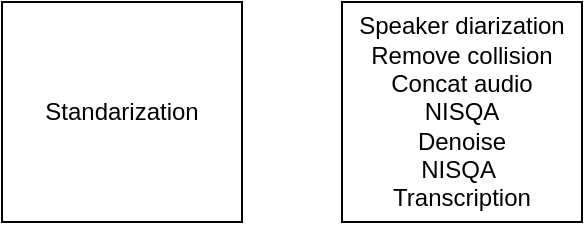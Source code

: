 <mxfile>
    <diagram id="IWB70TOukaZ4UGeHkPB8" name="Pipeline">
        <mxGraphModel dx="1196" dy="742" grid="1" gridSize="10" guides="1" tooltips="1" connect="1" arrows="1" fold="1" page="1" pageScale="1" pageWidth="850" pageHeight="1100" math="0" shadow="0">
            <root>
                <mxCell id="0"/>
                <mxCell id="1" parent="0"/>
                <mxCell id="2" value="Standarization" style="whiteSpace=wrap;html=1;" vertex="1" parent="1">
                    <mxGeometry x="30" y="170" width="120" height="110" as="geometry"/>
                </mxCell>
                <mxCell id="i5ACKql0LG9q3AbcMdRz-2" value="Speaker diarization&lt;div&gt;Remove collision&lt;/div&gt;&lt;div&gt;Concat audio&lt;/div&gt;&lt;div&gt;NISQA&lt;/div&gt;&lt;div&gt;Denoise&lt;/div&gt;&lt;div&gt;NISQA&amp;nbsp;&lt;/div&gt;&lt;div&gt;Transcription&lt;/div&gt;" style="whiteSpace=wrap;html=1;" vertex="1" parent="1">
                    <mxGeometry x="200" y="170" width="120" height="110" as="geometry"/>
                </mxCell>
            </root>
        </mxGraphModel>
    </diagram>
    <diagram id="fNVgYSwUCeeTngRnDAiV" name="Standarization">
        <mxGraphModel dx="580" dy="742" grid="1" gridSize="10" guides="1" tooltips="1" connect="1" arrows="1" fold="1" page="1" pageScale="1" pageWidth="850" pageHeight="1100" math="0" shadow="0">
            <root>
                <mxCell id="0"/>
                <mxCell id="1" parent="0"/>
                <mxCell id="QlgHtDPrVSqLK6V4DARH-2" value="Set sample rate&lt;div&gt;set bit depth&lt;/div&gt;&lt;div&gt;set channel&lt;/div&gt;" style="whiteSpace=wrap;html=1;" vertex="1" parent="1">
                    <mxGeometry x="200" y="170" width="120" height="60" as="geometry"/>
                </mxCell>
            </root>
        </mxGraphModel>
    </diagram>
</mxfile>